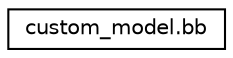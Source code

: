 digraph "Graphical Class Hierarchy"
{
 // LATEX_PDF_SIZE
  edge [fontname="Helvetica",fontsize="10",labelfontname="Helvetica",labelfontsize="10"];
  node [fontname="Helvetica",fontsize="10",shape=record];
  rankdir="LR";
  Node0 [label="custom_model.bb",height=0.2,width=0.4,color="black", fillcolor="white", style="filled",URL="$classcustom__model_1_1bb.html",tooltip="The bounding box base class."];
}
